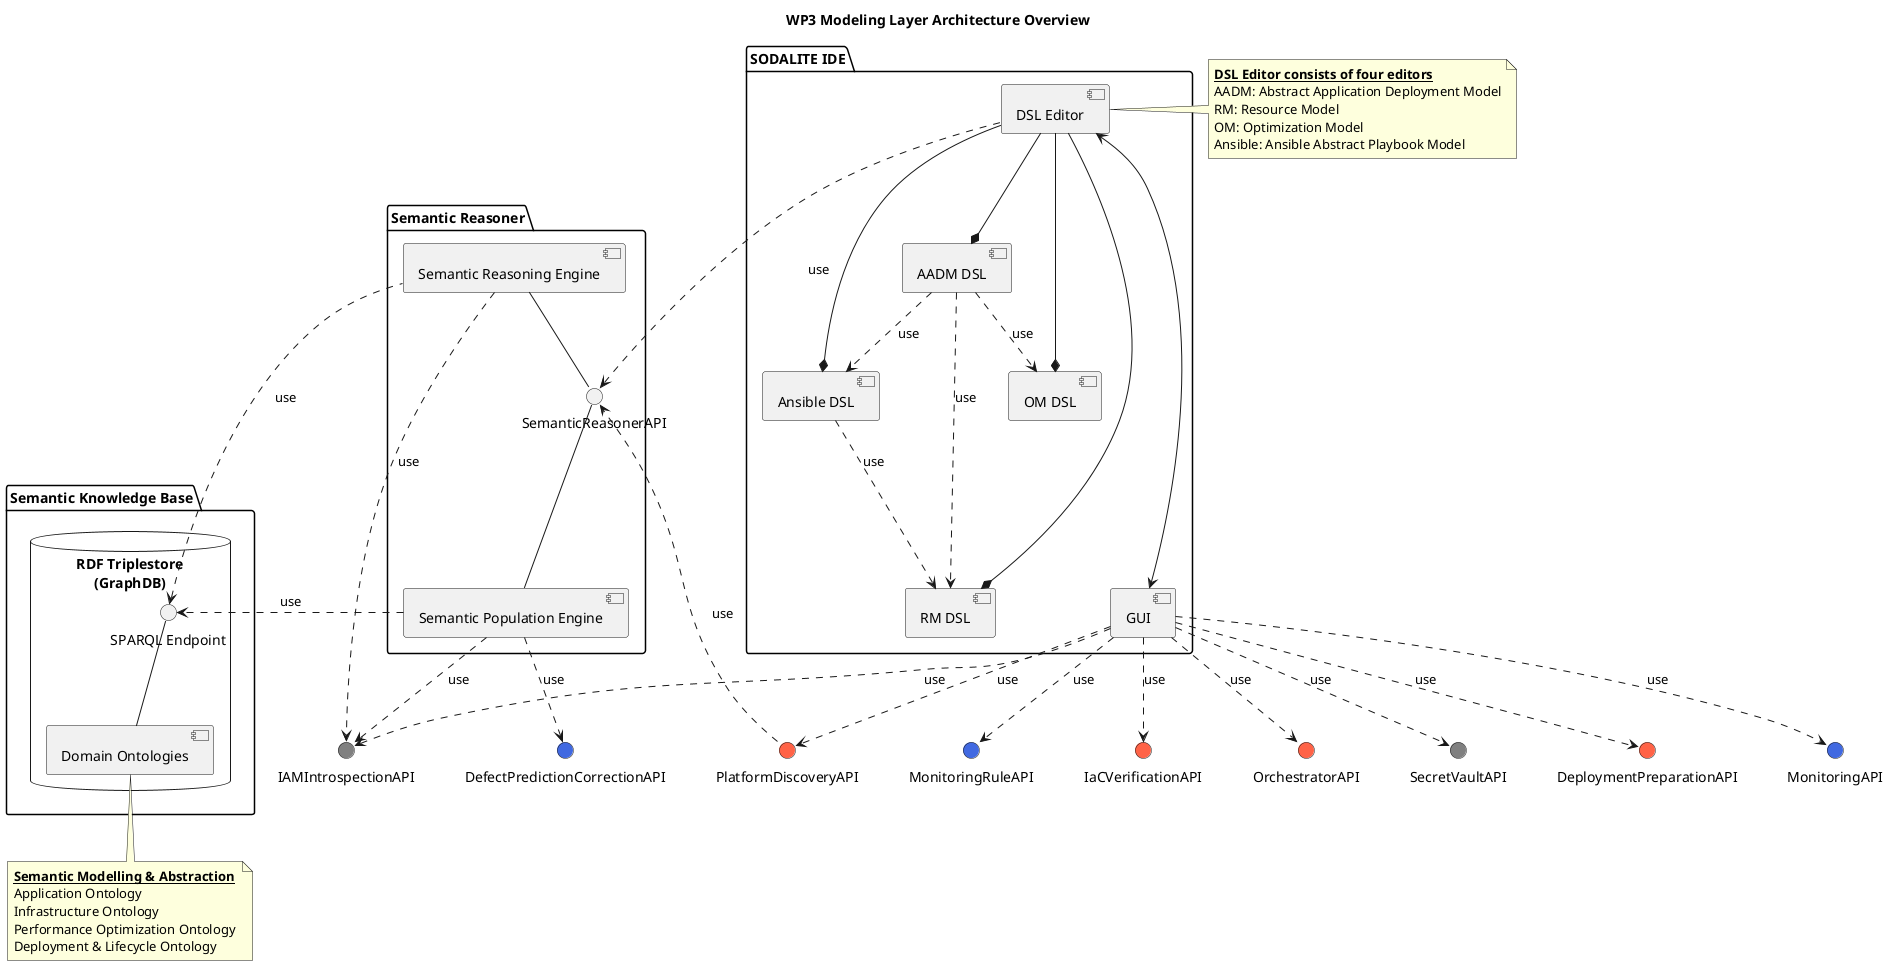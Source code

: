 @startuml

title WP3 Modeling Layer Architecture Overview

interface "IAMIntrospectionAPI" as AAUAPI #808080
interface "SecretVaultAPI" as SecretVaultAPI #808080
interface "DeploymentPreparationAPI" as deploymentPreparationAPI #FF6347
interface "DefectPredictionCorrectionAPI" as correctionAPI #4169E1
interface "MonitoringAPI" as monitoringAPI #4169E1
interface "MonitoringRuleAPI" as monitoringRuleAPI #4169E1
interface "IaCVerificationAPI" as iacverificationAPI #FF6347
interface "OrchestratorAPI" as orchestratorAPI #FF6347
interface "PlatformDiscoveryAPI" as PDS #FF6347

package "SODALITE IDE" as IDE {
    component [DSL Editor] as ideDSLeditor
    component [AADM DSL] as AADM
    component [RM DSL] as RM
    component [OM DSL] as OM
    component [Ansible DSL] as Ansible

    ideDSLeditor --* AADM
    ideDSLeditor --* RM
    ideDSLeditor --* OM
    ideDSLeditor --* Ansible
    AADM ..> Ansible: use
    AADM ..> RM: use
    AADM ..> OM: use
    Ansible ..> RM :use
    component [GUI] as ideGUI
}

note right of ideDSLeditor
   __**DSL Editor consists of four editors**__ 
   AADM: Abstract Application Deployment Model
   RM: Resource Model
   OM: Optimization Model
   Ansible: Ansible Abstract Playbook Model
end note


package "Semantic Reasoner" as res {
    interface "SemanticReasonerAPI" as resAPI
    component [Semantic Population Engine] as resPopulationEngine
    component [Semantic Reasoning Engine] as resReasoningEngine
}

package "Semantic Knowledge Base" as repo {
    database "RDF Triplestore\n(GraphDB)" as triplestore {
        interface "SPARQL Endpoint" as repoEndpoint
        component [Domain Ontologies] as repoOntologies
    }
}

note bottom of repoOntologies
   __**Semantic Modelling & Abstraction**__ 
   Application Ontology
   Infrastructure Ontology
   Performance Optimization Ontology
   Deployment & Lifecycle Ontology
end note

ideGUI ..> PDS : use
PDS ..> resAPI : use
resAPI -down- resPopulationEngine
resAPI -up- resReasoningEngine
ideDSLeditor .left..> resAPI: use
ideDSLeditor <-down---> ideGUI 
repoOntologies -up- repoEndpoint
resPopulationEngine .right.> repoEndpoint: use
resReasoningEngine .left.> repoEndpoint: use
resReasoningEngine ..> AAUAPI: use
resPopulationEngine ..> correctionAPI: use
resPopulationEngine ..> AAUAPI: use
ideGUI ..> deploymentPreparationAPI : use
ideGUI ..> monitoringAPI : use
ideGUI ..> monitoringRuleAPI : use
ideGUI ..> iacverificationAPI : use
ideGUI ..> SecretVaultAPI : use
ideGUI ..> orchestratorAPI : use
ideGUI ..> AAUAPI: use


@enduml